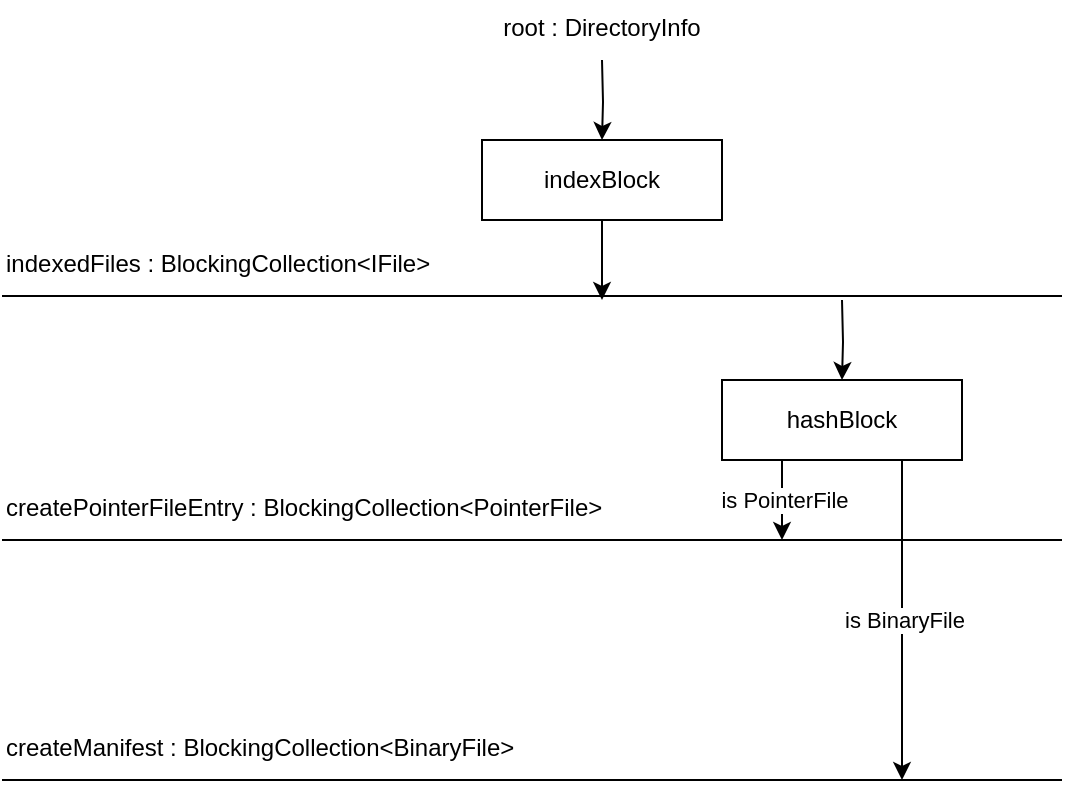 <mxfile version="14.8.0" type="github">
  <diagram id="ynTLqjROGl6LlpKR909r" name="Page-1">
    <mxGraphModel dx="872" dy="488" grid="1" gridSize="10" guides="1" tooltips="1" connect="1" arrows="1" fold="1" page="1" pageScale="1" pageWidth="827" pageHeight="1169" math="0" shadow="0">
      <root>
        <mxCell id="0" />
        <mxCell id="1" parent="0" />
        <mxCell id="j0uAW_TOX1rogn1TUl9k-1" value="" style="endArrow=none;html=1;" parent="1" edge="1">
          <mxGeometry width="50" height="50" relative="1" as="geometry">
            <mxPoint x="120" y="278" as="sourcePoint" />
            <mxPoint x="650" y="278" as="targetPoint" />
          </mxGeometry>
        </mxCell>
        <mxCell id="j0uAW_TOX1rogn1TUl9k-6" value="indexedFiles : BlockingCollection&amp;lt;IFile&amp;gt;" style="text;whiteSpace=wrap;html=1;" parent="1" vertex="1">
          <mxGeometry x="120" y="248" width="240" height="30" as="geometry" />
        </mxCell>
        <mxCell id="j0uAW_TOX1rogn1TUl9k-14" style="edgeStyle=orthogonalEdgeStyle;rounded=0;orthogonalLoop=1;jettySize=auto;html=1;" parent="1" source="j0uAW_TOX1rogn1TUl9k-7" edge="1">
          <mxGeometry relative="1" as="geometry">
            <mxPoint x="420" y="280" as="targetPoint" />
          </mxGeometry>
        </mxCell>
        <mxCell id="j0uAW_TOX1rogn1TUl9k-7" value="indexBlock" style="rounded=0;whiteSpace=wrap;html=1;" parent="1" vertex="1">
          <mxGeometry x="360" y="200" width="120" height="40" as="geometry" />
        </mxCell>
        <mxCell id="j0uAW_TOX1rogn1TUl9k-11" value="" style="edgeStyle=orthogonalEdgeStyle;rounded=0;orthogonalLoop=1;jettySize=auto;html=1;" parent="1" target="j0uAW_TOX1rogn1TUl9k-7" edge="1">
          <mxGeometry relative="1" as="geometry">
            <mxPoint x="420" y="160" as="sourcePoint" />
          </mxGeometry>
        </mxCell>
        <mxCell id="j0uAW_TOX1rogn1TUl9k-10" value="root : DirectoryInfo" style="text;whiteSpace=wrap;html=1;align=center;" parent="1" vertex="1">
          <mxGeometry x="360" y="130" width="120" height="30" as="geometry" />
        </mxCell>
        <mxCell id="j0uAW_TOX1rogn1TUl9k-12" value="" style="endArrow=none;html=1;" parent="1" edge="1">
          <mxGeometry width="50" height="50" relative="1" as="geometry">
            <mxPoint x="120" y="400" as="sourcePoint" />
            <mxPoint x="650" y="400" as="targetPoint" />
          </mxGeometry>
        </mxCell>
        <mxCell id="j0uAW_TOX1rogn1TUl9k-13" value="createPointerFileEntry : BlockingCollection&amp;lt;PointerFile&amp;gt;" style="text;whiteSpace=wrap;html=1;" parent="1" vertex="1">
          <mxGeometry x="120" y="370" width="330" height="30" as="geometry" />
        </mxCell>
        <mxCell id="j0uAW_TOX1rogn1TUl9k-15" value="" style="endArrow=none;html=1;" parent="1" edge="1">
          <mxGeometry width="50" height="50" relative="1" as="geometry">
            <mxPoint x="120" y="520" as="sourcePoint" />
            <mxPoint x="650" y="520" as="targetPoint" />
          </mxGeometry>
        </mxCell>
        <mxCell id="j0uAW_TOX1rogn1TUl9k-16" value="createManifest : BlockingCollection&amp;lt;BinaryFile&amp;gt;" style="text;whiteSpace=wrap;html=1;" parent="1" vertex="1">
          <mxGeometry x="120" y="490" width="330" height="30" as="geometry" />
        </mxCell>
        <mxCell id="72bqqWS9BI2ylJYkVRHG-1" value="is PointerFile" style="edgeStyle=orthogonalEdgeStyle;rounded=0;orthogonalLoop=1;jettySize=auto;html=1;exitX=0.25;exitY=1;exitDx=0;exitDy=0;" edge="1" parent="1" source="j0uAW_TOX1rogn1TUl9k-17">
          <mxGeometry relative="1" as="geometry">
            <mxPoint x="510" y="400" as="targetPoint" />
          </mxGeometry>
        </mxCell>
        <mxCell id="72bqqWS9BI2ylJYkVRHG-2" value="is BinaryFile" style="edgeStyle=orthogonalEdgeStyle;rounded=0;orthogonalLoop=1;jettySize=auto;html=1;exitX=0.75;exitY=1;exitDx=0;exitDy=0;" edge="1" parent="1" source="j0uAW_TOX1rogn1TUl9k-17">
          <mxGeometry relative="1" as="geometry">
            <mxPoint x="570" y="520" as="targetPoint" />
          </mxGeometry>
        </mxCell>
        <mxCell id="j0uAW_TOX1rogn1TUl9k-17" value="hashBlock" style="rounded=0;whiteSpace=wrap;html=1;" parent="1" vertex="1">
          <mxGeometry x="480" y="320" width="120" height="40" as="geometry" />
        </mxCell>
        <mxCell id="j0uAW_TOX1rogn1TUl9k-19" style="edgeStyle=orthogonalEdgeStyle;rounded=0;orthogonalLoop=1;jettySize=auto;html=1;entryX=0.5;entryY=0;entryDx=0;entryDy=0;" parent="1" target="j0uAW_TOX1rogn1TUl9k-17" edge="1">
          <mxGeometry relative="1" as="geometry">
            <mxPoint x="430" y="290" as="targetPoint" />
            <mxPoint x="540" y="280" as="sourcePoint" />
          </mxGeometry>
        </mxCell>
      </root>
    </mxGraphModel>
  </diagram>
</mxfile>
